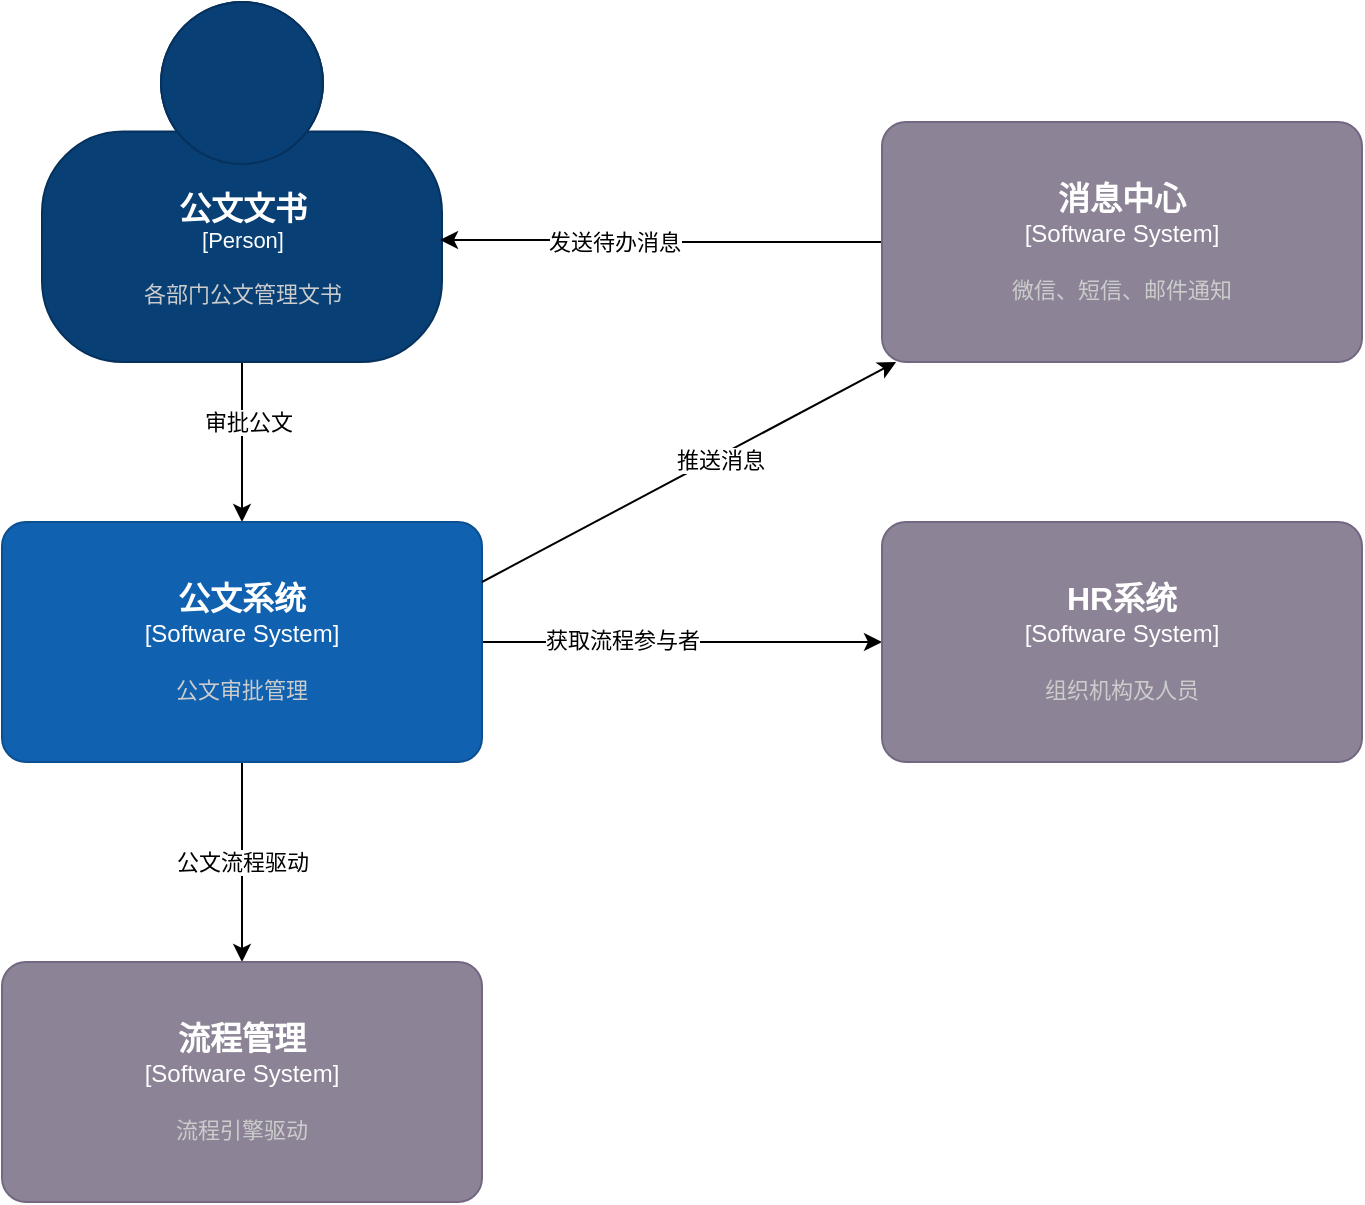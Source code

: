 <mxfile version="16.6.1" type="github">
  <diagram id="eu9Hp9wFnSNq2EGkZmMQ" name="Page-1">
    <mxGraphModel dx="1422" dy="762" grid="1" gridSize="10" guides="1" tooltips="1" connect="1" arrows="1" fold="1" page="1" pageScale="1" pageWidth="827" pageHeight="1169" math="0" shadow="0">
      <root>
        <mxCell id="0" />
        <mxCell id="1" parent="0" />
        <mxCell id="gFx0lc9FaLHAiOCD55mo-14" style="edgeStyle=orthogonalEdgeStyle;rounded=0;orthogonalLoop=1;jettySize=auto;html=1;entryX=0.5;entryY=0;entryDx=0;entryDy=0;entryPerimeter=0;" edge="1" parent="1" source="gFx0lc9FaLHAiOCD55mo-2" target="gFx0lc9FaLHAiOCD55mo-4">
          <mxGeometry relative="1" as="geometry" />
        </mxCell>
        <mxCell id="gFx0lc9FaLHAiOCD55mo-16" value="审批公文" style="edgeLabel;html=1;align=center;verticalAlign=middle;resizable=0;points=[];" vertex="1" connectable="0" parent="gFx0lc9FaLHAiOCD55mo-14">
          <mxGeometry x="-0.25" y="3" relative="1" as="geometry">
            <mxPoint as="offset" />
          </mxGeometry>
        </mxCell>
        <object placeholders="1" c4Name="公文文书" c4Type="Person" c4Description="各部门公文管理文书" label="&lt;font style=&quot;font-size: 16px&quot;&gt;&lt;b&gt;%c4Name%&lt;/b&gt;&lt;/font&gt;&lt;div&gt;[%c4Type%]&lt;/div&gt;&lt;br&gt;&lt;div&gt;&lt;font style=&quot;font-size: 11px&quot;&gt;&lt;font color=&quot;#cccccc&quot;&gt;%c4Description%&lt;/font&gt;&lt;/div&gt;" id="gFx0lc9FaLHAiOCD55mo-2">
          <mxCell style="html=1;fontSize=11;dashed=0;whitespace=wrap;fillColor=#083F75;strokeColor=#06315C;fontColor=#ffffff;shape=mxgraph.c4.person2;align=center;metaEdit=1;points=[[0.5,0,0],[1,0.5,0],[1,0.75,0],[0.75,1,0],[0.5,1,0],[0.25,1,0],[0,0.75,0],[0,0.5,0]];resizable=0;" vertex="1" parent="1">
            <mxGeometry x="120" y="190" width="200" height="180" as="geometry" />
          </mxCell>
        </object>
        <mxCell id="gFx0lc9FaLHAiOCD55mo-19" value="公文流程驱动" style="edgeStyle=orthogonalEdgeStyle;rounded=0;orthogonalLoop=1;jettySize=auto;html=1;entryX=0.5;entryY=0;entryDx=0;entryDy=0;entryPerimeter=0;" edge="1" parent="1" source="gFx0lc9FaLHAiOCD55mo-4" target="gFx0lc9FaLHAiOCD55mo-20">
          <mxGeometry relative="1" as="geometry" />
        </mxCell>
        <mxCell id="gFx0lc9FaLHAiOCD55mo-23" style="edgeStyle=orthogonalEdgeStyle;rounded=0;orthogonalLoop=1;jettySize=auto;html=1;exitX=1;exitY=0.5;exitDx=0;exitDy=0;exitPerimeter=0;entryX=0;entryY=0.5;entryDx=0;entryDy=0;entryPerimeter=0;" edge="1" parent="1" source="gFx0lc9FaLHAiOCD55mo-4" target="gFx0lc9FaLHAiOCD55mo-22">
          <mxGeometry relative="1" as="geometry" />
        </mxCell>
        <mxCell id="gFx0lc9FaLHAiOCD55mo-24" value="获取流程参与者" style="edgeLabel;html=1;align=center;verticalAlign=middle;resizable=0;points=[];" vertex="1" connectable="0" parent="gFx0lc9FaLHAiOCD55mo-23">
          <mxGeometry x="-0.3" y="1" relative="1" as="geometry">
            <mxPoint as="offset" />
          </mxGeometry>
        </mxCell>
        <object placeholders="1" c4Name="公文系统" c4Type="Software System" c4Description="公文审批管理" label="&lt;font style=&quot;font-size: 16px&quot;&gt;&lt;b&gt;%c4Name%&lt;/b&gt;&lt;/font&gt;&lt;div&gt;[%c4Type%]&lt;/div&gt;&lt;br&gt;&lt;div&gt;&lt;font style=&quot;font-size: 11px&quot;&gt;&lt;font color=&quot;#cccccc&quot;&gt;%c4Description%&lt;/font&gt;&lt;/div&gt;" id="gFx0lc9FaLHAiOCD55mo-4">
          <mxCell style="rounded=1;whiteSpace=wrap;html=1;labelBackgroundColor=none;fillColor=#1061B0;fontColor=#ffffff;align=center;arcSize=10;strokeColor=#0D5091;metaEdit=1;resizable=0;points=[[0.25,0,0],[0.5,0,0],[0.75,0,0],[1,0.25,0],[1,0.5,0],[1,0.75,0],[0.75,1,0],[0.5,1,0],[0.25,1,0],[0,0.75,0],[0,0.5,0],[0,0.25,0]];" vertex="1" parent="1">
            <mxGeometry x="100" y="450" width="240" height="120" as="geometry" />
          </mxCell>
        </object>
        <object placeholders="1" c4Name="流程管理" c4Type="Software System" c4Description="流程引擎驱动" label="&lt;font style=&quot;font-size: 16px&quot;&gt;&lt;b&gt;%c4Name%&lt;/b&gt;&lt;/font&gt;&lt;div&gt;[%c4Type%]&lt;/div&gt;&lt;br&gt;&lt;div&gt;&lt;font style=&quot;font-size: 11px&quot;&gt;&lt;font color=&quot;#cccccc&quot;&gt;%c4Description%&lt;/font&gt;&lt;/div&gt;" id="gFx0lc9FaLHAiOCD55mo-20">
          <mxCell style="rounded=1;whiteSpace=wrap;html=1;labelBackgroundColor=none;fillColor=#8C8496;fontColor=#ffffff;align=center;arcSize=10;strokeColor=#736782;metaEdit=1;resizable=0;points=[[0.25,0,0],[0.5,0,0],[0.75,0,0],[1,0.25,0],[1,0.5,0],[1,0.75,0],[0.75,1,0],[0.5,1,0],[0.25,1,0],[0,0.75,0],[0,0.5,0],[0,0.25,0]];" vertex="1" parent="1">
            <mxGeometry x="100" y="670" width="240" height="120" as="geometry" />
          </mxCell>
        </object>
        <object placeholders="1" c4Name="HR系统" c4Type="Software System" c4Description="组织机构及人员" label="&lt;font style=&quot;font-size: 16px&quot;&gt;&lt;b&gt;%c4Name%&lt;/b&gt;&lt;/font&gt;&lt;div&gt;[%c4Type%]&lt;/div&gt;&lt;br&gt;&lt;div&gt;&lt;font style=&quot;font-size: 11px&quot;&gt;&lt;font color=&quot;#cccccc&quot;&gt;%c4Description%&lt;/font&gt;&lt;/div&gt;" id="gFx0lc9FaLHAiOCD55mo-22">
          <mxCell style="rounded=1;whiteSpace=wrap;html=1;labelBackgroundColor=none;fillColor=#8C8496;fontColor=#ffffff;align=center;arcSize=10;strokeColor=#736782;metaEdit=1;resizable=0;points=[[0.25,0,0],[0.5,0,0],[0.75,0,0],[1,0.25,0],[1,0.5,0],[1,0.75,0],[0.75,1,0],[0.5,1,0],[0.25,1,0],[0,0.75,0],[0,0.5,0],[0,0.25,0]];" vertex="1" parent="1">
            <mxGeometry x="540" y="450" width="240" height="120" as="geometry" />
          </mxCell>
        </object>
        <mxCell id="gFx0lc9FaLHAiOCD55mo-28" style="edgeStyle=orthogonalEdgeStyle;rounded=0;orthogonalLoop=1;jettySize=auto;html=1;entryX=0.995;entryY=0.661;entryDx=0;entryDy=0;entryPerimeter=0;" edge="1" parent="1" source="gFx0lc9FaLHAiOCD55mo-25" target="gFx0lc9FaLHAiOCD55mo-2">
          <mxGeometry relative="1" as="geometry" />
        </mxCell>
        <mxCell id="gFx0lc9FaLHAiOCD55mo-29" value="发送待办消息" style="edgeLabel;html=1;align=center;verticalAlign=middle;resizable=0;points=[];" vertex="1" connectable="0" parent="gFx0lc9FaLHAiOCD55mo-28">
          <mxGeometry x="0.22" y="1" relative="1" as="geometry">
            <mxPoint as="offset" />
          </mxGeometry>
        </mxCell>
        <object placeholders="1" c4Name="消息中心" c4Type="Software System" c4Description="微信、短信、邮件通知" label="&lt;font style=&quot;font-size: 16px&quot;&gt;&lt;b&gt;%c4Name%&lt;/b&gt;&lt;/font&gt;&lt;div&gt;[%c4Type%]&lt;/div&gt;&lt;br&gt;&lt;div&gt;&lt;font style=&quot;font-size: 11px&quot;&gt;&lt;font color=&quot;#cccccc&quot;&gt;%c4Description%&lt;/font&gt;&lt;/div&gt;" id="gFx0lc9FaLHAiOCD55mo-25">
          <mxCell style="rounded=1;whiteSpace=wrap;html=1;labelBackgroundColor=none;fillColor=#8C8496;fontColor=#ffffff;align=center;arcSize=10;strokeColor=#736782;metaEdit=1;resizable=0;points=[[0.25,0,0],[0.5,0,0],[0.75,0,0],[1,0.25,0],[1,0.5,0],[1,0.75,0],[0.75,1,0],[0.5,1,0],[0.25,1,0],[0,0.75,0],[0,0.5,0],[0,0.25,0]];" vertex="1" parent="1">
            <mxGeometry x="540" y="250" width="240" height="120" as="geometry" />
          </mxCell>
        </object>
        <mxCell id="gFx0lc9FaLHAiOCD55mo-26" value="" style="endArrow=classic;html=1;rounded=0;exitX=1;exitY=0.25;exitDx=0;exitDy=0;exitPerimeter=0;" edge="1" parent="1" source="gFx0lc9FaLHAiOCD55mo-4" target="gFx0lc9FaLHAiOCD55mo-25">
          <mxGeometry width="50" height="50" relative="1" as="geometry">
            <mxPoint x="390" y="560" as="sourcePoint" />
            <mxPoint x="440" y="510" as="targetPoint" />
          </mxGeometry>
        </mxCell>
        <mxCell id="gFx0lc9FaLHAiOCD55mo-27" value="推送消息" style="edgeLabel;html=1;align=center;verticalAlign=middle;resizable=0;points=[];" vertex="1" connectable="0" parent="gFx0lc9FaLHAiOCD55mo-26">
          <mxGeometry x="0.137" y="-1" relative="1" as="geometry">
            <mxPoint as="offset" />
          </mxGeometry>
        </mxCell>
      </root>
    </mxGraphModel>
  </diagram>
</mxfile>
